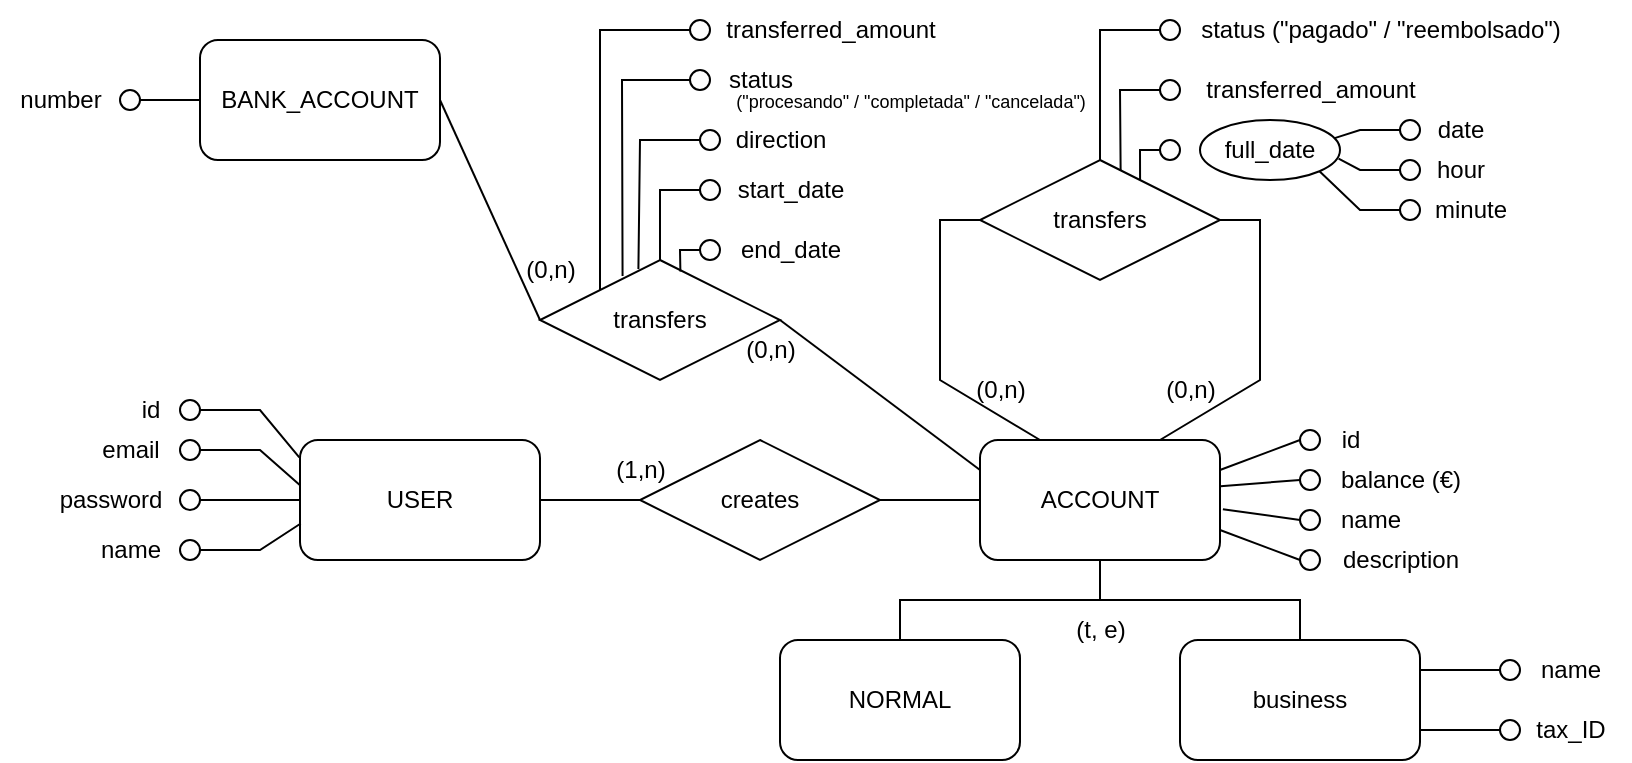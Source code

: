 <mxfile version="20.5.3" type="device"><diagram id="je9uuPg74Gsa15JFJlvO" name="Página-1"><mxGraphModel dx="1038" dy="571" grid="1" gridSize="10" guides="1" tooltips="1" connect="1" arrows="1" fold="1" page="1" pageScale="1" pageWidth="1169" pageHeight="827" math="0" shadow="0"><root><mxCell id="0"/><mxCell id="1" parent="0"/><mxCell id="WXxdIKW9CKtYQgpEcn21-1" value="USER" style="rounded=1;whiteSpace=wrap;html=1;" vertex="1" parent="1"><mxGeometry x="200" y="230" width="120" height="60" as="geometry"/></mxCell><mxCell id="WXxdIKW9CKtYQgpEcn21-2" value="ACCOUNT" style="rounded=1;whiteSpace=wrap;html=1;" vertex="1" parent="1"><mxGeometry x="540" y="230" width="120" height="60" as="geometry"/></mxCell><mxCell id="WXxdIKW9CKtYQgpEcn21-3" value="" style="ellipse;whiteSpace=wrap;html=1;aspect=fixed;" vertex="1" parent="1"><mxGeometry x="140" y="230" width="10" height="10" as="geometry"/></mxCell><mxCell id="WXxdIKW9CKtYQgpEcn21-4" value="" style="ellipse;whiteSpace=wrap;html=1;aspect=fixed;" vertex="1" parent="1"><mxGeometry x="140" y="255" width="10" height="10" as="geometry"/></mxCell><mxCell id="WXxdIKW9CKtYQgpEcn21-6" value="" style="ellipse;whiteSpace=wrap;html=1;aspect=fixed;" vertex="1" parent="1"><mxGeometry x="140" y="280" width="10" height="10" as="geometry"/></mxCell><mxCell id="WXxdIKW9CKtYQgpEcn21-7" value="email" style="text;html=1;align=center;verticalAlign=middle;resizable=0;points=[];autosize=1;strokeColor=none;fillColor=none;" vertex="1" parent="1"><mxGeometry x="90" y="220" width="50" height="30" as="geometry"/></mxCell><mxCell id="WXxdIKW9CKtYQgpEcn21-8" value="password" style="text;html=1;align=center;verticalAlign=middle;resizable=0;points=[];autosize=1;strokeColor=none;fillColor=none;" vertex="1" parent="1"><mxGeometry x="70" y="245" width="70" height="30" as="geometry"/></mxCell><mxCell id="WXxdIKW9CKtYQgpEcn21-9" value="name" style="text;html=1;align=center;verticalAlign=middle;resizable=0;points=[];autosize=1;strokeColor=none;fillColor=none;" vertex="1" parent="1"><mxGeometry x="90" y="270" width="50" height="30" as="geometry"/></mxCell><mxCell id="WXxdIKW9CKtYQgpEcn21-10" value="" style="ellipse;whiteSpace=wrap;html=1;aspect=fixed;fillColor=#FFFFFF;" vertex="1" parent="1"><mxGeometry x="140" y="210" width="10" height="10" as="geometry"/></mxCell><mxCell id="WXxdIKW9CKtYQgpEcn21-12" value="id" style="text;html=1;align=center;verticalAlign=middle;resizable=0;points=[];autosize=1;strokeColor=none;fillColor=none;" vertex="1" parent="1"><mxGeometry x="110" y="200" width="30" height="30" as="geometry"/></mxCell><mxCell id="WXxdIKW9CKtYQgpEcn21-13" value="" style="endArrow=none;html=1;rounded=0;exitX=1;exitY=0.5;exitDx=0;exitDy=0;entryX=-0.003;entryY=0.144;entryDx=0;entryDy=0;entryPerimeter=0;" edge="1" parent="1" source="WXxdIKW9CKtYQgpEcn21-10" target="WXxdIKW9CKtYQgpEcn21-1"><mxGeometry width="50" height="50" relative="1" as="geometry"><mxPoint x="190" y="280" as="sourcePoint"/><mxPoint x="240" y="230" as="targetPoint"/><Array as="points"><mxPoint x="180" y="215"/></Array></mxGeometry></mxCell><mxCell id="WXxdIKW9CKtYQgpEcn21-14" value="" style="endArrow=none;html=1;rounded=0;exitX=1;exitY=0.5;exitDx=0;exitDy=0;entryX=-0.001;entryY=0.376;entryDx=0;entryDy=0;entryPerimeter=0;" edge="1" parent="1" source="WXxdIKW9CKtYQgpEcn21-3" target="WXxdIKW9CKtYQgpEcn21-1"><mxGeometry width="50" height="50" relative="1" as="geometry"><mxPoint x="160" y="225" as="sourcePoint"/><mxPoint x="209.64" y="248.64" as="targetPoint"/><Array as="points"><mxPoint x="180" y="235"/></Array></mxGeometry></mxCell><mxCell id="WXxdIKW9CKtYQgpEcn21-15" value="" style="endArrow=none;html=1;rounded=0;exitX=1;exitY=0.5;exitDx=0;exitDy=0;entryX=0;entryY=0.5;entryDx=0;entryDy=0;" edge="1" parent="1" source="WXxdIKW9CKtYQgpEcn21-4" target="WXxdIKW9CKtYQgpEcn21-1"><mxGeometry width="50" height="50" relative="1" as="geometry"><mxPoint x="160" y="245" as="sourcePoint"/><mxPoint x="209.88" y="262.56" as="targetPoint"/></mxGeometry></mxCell><mxCell id="WXxdIKW9CKtYQgpEcn21-16" value="" style="endArrow=none;html=1;rounded=0;exitX=1;exitY=0.5;exitDx=0;exitDy=0;entryX=0.003;entryY=0.696;entryDx=0;entryDy=0;entryPerimeter=0;" edge="1" parent="1" source="WXxdIKW9CKtYQgpEcn21-6" target="WXxdIKW9CKtYQgpEcn21-1"><mxGeometry width="50" height="50" relative="1" as="geometry"><mxPoint x="170" y="255" as="sourcePoint"/><mxPoint x="219.88" y="272.56" as="targetPoint"/><Array as="points"><mxPoint x="180" y="285"/></Array></mxGeometry></mxCell><mxCell id="WXxdIKW9CKtYQgpEcn21-17" value="creates" style="shape=rhombus;perimeter=rhombusPerimeter;whiteSpace=wrap;html=1;align=center;" vertex="1" parent="1"><mxGeometry x="370" y="230" width="120" height="60" as="geometry"/></mxCell><mxCell id="WXxdIKW9CKtYQgpEcn21-18" value="" style="endArrow=none;html=1;rounded=0;exitX=1;exitY=0.5;exitDx=0;exitDy=0;entryX=0;entryY=0.5;entryDx=0;entryDy=0;" edge="1" parent="1" source="WXxdIKW9CKtYQgpEcn21-1" target="WXxdIKW9CKtYQgpEcn21-17"><mxGeometry width="50" height="50" relative="1" as="geometry"><mxPoint x="180" y="265" as="sourcePoint"/><mxPoint x="229.88" y="282.56" as="targetPoint"/></mxGeometry></mxCell><mxCell id="WXxdIKW9CKtYQgpEcn21-19" value="" style="endArrow=none;html=1;rounded=0;exitX=1;exitY=0.5;exitDx=0;exitDy=0;entryX=0;entryY=0.5;entryDx=0;entryDy=0;" edge="1" parent="1" source="WXxdIKW9CKtYQgpEcn21-17" target="WXxdIKW9CKtYQgpEcn21-2"><mxGeometry width="50" height="50" relative="1" as="geometry"><mxPoint x="330" y="270" as="sourcePoint"/><mxPoint x="380" y="270" as="targetPoint"/></mxGeometry></mxCell><mxCell id="WXxdIKW9CKtYQgpEcn21-20" value="(1,n)" style="text;html=1;align=center;verticalAlign=middle;resizable=0;points=[];autosize=1;strokeColor=none;fillColor=none;" vertex="1" parent="1"><mxGeometry x="345" y="230" width="50" height="30" as="geometry"/></mxCell><mxCell id="WXxdIKW9CKtYQgpEcn21-22" value="balance (€)" style="text;html=1;align=center;verticalAlign=middle;resizable=0;points=[];autosize=1;strokeColor=none;fillColor=none;" vertex="1" parent="1"><mxGeometry x="710" y="235" width="80" height="30" as="geometry"/></mxCell><mxCell id="WXxdIKW9CKtYQgpEcn21-23" value="" style="ellipse;whiteSpace=wrap;html=1;aspect=fixed;" vertex="1" parent="1"><mxGeometry x="700" y="245" width="10" height="10" as="geometry"/></mxCell><mxCell id="WXxdIKW9CKtYQgpEcn21-24" value="name" style="text;html=1;align=center;verticalAlign=middle;resizable=0;points=[];autosize=1;strokeColor=none;fillColor=none;" vertex="1" parent="1"><mxGeometry x="710" y="255" width="50" height="30" as="geometry"/></mxCell><mxCell id="WXxdIKW9CKtYQgpEcn21-25" value="description" style="text;html=1;align=center;verticalAlign=middle;resizable=0;points=[];autosize=1;strokeColor=none;fillColor=none;" vertex="1" parent="1"><mxGeometry x="710" y="275" width="80" height="30" as="geometry"/></mxCell><mxCell id="WXxdIKW9CKtYQgpEcn21-26" value="id" style="text;html=1;align=center;verticalAlign=middle;resizable=0;points=[];autosize=1;strokeColor=none;fillColor=none;" vertex="1" parent="1"><mxGeometry x="710" y="215" width="30" height="30" as="geometry"/></mxCell><mxCell id="WXxdIKW9CKtYQgpEcn21-27" value="" style="ellipse;whiteSpace=wrap;html=1;aspect=fixed;" vertex="1" parent="1"><mxGeometry x="700" y="265" width="10" height="10" as="geometry"/></mxCell><mxCell id="WXxdIKW9CKtYQgpEcn21-28" value="" style="ellipse;whiteSpace=wrap;html=1;aspect=fixed;" vertex="1" parent="1"><mxGeometry x="700" y="285" width="10" height="10" as="geometry"/></mxCell><mxCell id="WXxdIKW9CKtYQgpEcn21-29" value="" style="ellipse;whiteSpace=wrap;html=1;aspect=fixed;fillColor=#FFFFFF;" vertex="1" parent="1"><mxGeometry x="700" y="225" width="10" height="10" as="geometry"/></mxCell><mxCell id="WXxdIKW9CKtYQgpEcn21-30" value="" style="endArrow=none;html=1;rounded=0;exitX=1;exitY=0.25;exitDx=0;exitDy=0;entryX=0;entryY=0.5;entryDx=0;entryDy=0;" edge="1" parent="1" source="WXxdIKW9CKtYQgpEcn21-2" target="WXxdIKW9CKtYQgpEcn21-29"><mxGeometry width="50" height="50" relative="1" as="geometry"><mxPoint x="500" y="270" as="sourcePoint"/><mxPoint x="550" y="270" as="targetPoint"/></mxGeometry></mxCell><mxCell id="WXxdIKW9CKtYQgpEcn21-31" value="" style="endArrow=none;html=1;rounded=0;exitX=1.002;exitY=0.385;exitDx=0;exitDy=0;entryX=0;entryY=0.5;entryDx=0;entryDy=0;exitPerimeter=0;" edge="1" parent="1" source="WXxdIKW9CKtYQgpEcn21-2" target="WXxdIKW9CKtYQgpEcn21-23"><mxGeometry width="50" height="50" relative="1" as="geometry"><mxPoint x="670" y="255" as="sourcePoint"/><mxPoint x="710" y="240" as="targetPoint"/></mxGeometry></mxCell><mxCell id="WXxdIKW9CKtYQgpEcn21-32" value="" style="endArrow=none;html=1;rounded=0;exitX=1.012;exitY=0.577;exitDx=0;exitDy=0;entryX=0;entryY=0.5;entryDx=0;entryDy=0;exitPerimeter=0;" edge="1" parent="1" source="WXxdIKW9CKtYQgpEcn21-2" target="WXxdIKW9CKtYQgpEcn21-27"><mxGeometry width="50" height="50" relative="1" as="geometry"><mxPoint x="680" y="265" as="sourcePoint"/><mxPoint x="720" y="250" as="targetPoint"/></mxGeometry></mxCell><mxCell id="WXxdIKW9CKtYQgpEcn21-33" value="" style="endArrow=none;html=1;rounded=0;exitX=1;exitY=0.75;exitDx=0;exitDy=0;entryX=0;entryY=0.5;entryDx=0;entryDy=0;" edge="1" parent="1" source="WXxdIKW9CKtYQgpEcn21-2" target="WXxdIKW9CKtYQgpEcn21-28"><mxGeometry width="50" height="50" relative="1" as="geometry"><mxPoint x="690" y="275" as="sourcePoint"/><mxPoint x="730" y="260" as="targetPoint"/></mxGeometry></mxCell><mxCell id="WXxdIKW9CKtYQgpEcn21-34" value="NORMAL" style="rounded=1;whiteSpace=wrap;html=1;" vertex="1" parent="1"><mxGeometry x="440" y="330" width="120" height="60" as="geometry"/></mxCell><mxCell id="WXxdIKW9CKtYQgpEcn21-35" value="business" style="rounded=1;whiteSpace=wrap;html=1;" vertex="1" parent="1"><mxGeometry x="640" y="330" width="120" height="60" as="geometry"/></mxCell><mxCell id="WXxdIKW9CKtYQgpEcn21-36" value="" style="endArrow=none;html=1;rounded=0;exitX=0.5;exitY=0;exitDx=0;exitDy=0;entryX=0.5;entryY=0;entryDx=0;entryDy=0;" edge="1" parent="1" source="WXxdIKW9CKtYQgpEcn21-34" target="WXxdIKW9CKtYQgpEcn21-35"><mxGeometry width="50" height="50" relative="1" as="geometry"><mxPoint x="520" y="380" as="sourcePoint"/><mxPoint x="570" y="330" as="targetPoint"/><Array as="points"><mxPoint x="500" y="310"/><mxPoint x="700" y="310"/></Array></mxGeometry></mxCell><mxCell id="WXxdIKW9CKtYQgpEcn21-37" value="" style="endArrow=none;html=1;rounded=0;exitX=0.5;exitY=1;exitDx=0;exitDy=0;" edge="1" parent="1" source="WXxdIKW9CKtYQgpEcn21-2"><mxGeometry width="50" height="50" relative="1" as="geometry"><mxPoint x="510" y="340" as="sourcePoint"/><mxPoint x="600" y="310" as="targetPoint"/><Array as="points"><mxPoint x="600" y="300"/></Array></mxGeometry></mxCell><mxCell id="WXxdIKW9CKtYQgpEcn21-38" value="" style="ellipse;whiteSpace=wrap;html=1;aspect=fixed;" vertex="1" parent="1"><mxGeometry x="800" y="340" width="10" height="10" as="geometry"/></mxCell><mxCell id="WXxdIKW9CKtYQgpEcn21-39" value="" style="ellipse;whiteSpace=wrap;html=1;aspect=fixed;" vertex="1" parent="1"><mxGeometry x="800" y="370" width="10" height="10" as="geometry"/></mxCell><mxCell id="WXxdIKW9CKtYQgpEcn21-40" value="name" style="text;html=1;align=center;verticalAlign=middle;resizable=0;points=[];autosize=1;strokeColor=none;fillColor=none;" vertex="1" parent="1"><mxGeometry x="810" y="330" width="50" height="30" as="geometry"/></mxCell><mxCell id="WXxdIKW9CKtYQgpEcn21-41" value="tax_ID" style="text;html=1;align=center;verticalAlign=middle;resizable=0;points=[];autosize=1;strokeColor=none;fillColor=none;" vertex="1" parent="1"><mxGeometry x="805" y="360" width="60" height="30" as="geometry"/></mxCell><mxCell id="WXxdIKW9CKtYQgpEcn21-42" value="" style="endArrow=none;html=1;rounded=0;exitX=1;exitY=0.25;exitDx=0;exitDy=0;entryX=0;entryY=0.5;entryDx=0;entryDy=0;" edge="1" parent="1" source="WXxdIKW9CKtYQgpEcn21-35" target="WXxdIKW9CKtYQgpEcn21-38"><mxGeometry width="50" height="50" relative="1" as="geometry"><mxPoint x="765.24" y="330" as="sourcePoint"/><mxPoint x="805" y="326.9" as="targetPoint"/></mxGeometry></mxCell><mxCell id="WXxdIKW9CKtYQgpEcn21-43" value="" style="endArrow=none;html=1;rounded=0;exitX=1;exitY=0.75;exitDx=0;exitDy=0;entryX=0;entryY=0.5;entryDx=0;entryDy=0;" edge="1" parent="1" source="WXxdIKW9CKtYQgpEcn21-35" target="WXxdIKW9CKtYQgpEcn21-39"><mxGeometry width="50" height="50" relative="1" as="geometry"><mxPoint x="770" y="355" as="sourcePoint"/><mxPoint x="810" y="355" as="targetPoint"/></mxGeometry></mxCell><mxCell id="WXxdIKW9CKtYQgpEcn21-44" value="(t, e)" style="text;html=1;align=center;verticalAlign=middle;resizable=0;points=[];autosize=1;strokeColor=none;fillColor=none;" vertex="1" parent="1"><mxGeometry x="575" y="310" width="50" height="30" as="geometry"/></mxCell><mxCell id="WXxdIKW9CKtYQgpEcn21-45" value="transfers" style="shape=rhombus;perimeter=rhombusPerimeter;whiteSpace=wrap;html=1;align=center;" vertex="1" parent="1"><mxGeometry x="540" y="90" width="120" height="60" as="geometry"/></mxCell><mxCell id="WXxdIKW9CKtYQgpEcn21-46" value="" style="endArrow=none;html=1;rounded=0;entryX=0.25;entryY=0;entryDx=0;entryDy=0;exitX=0;exitY=0.5;exitDx=0;exitDy=0;" edge="1" parent="1" source="WXxdIKW9CKtYQgpEcn21-45" target="WXxdIKW9CKtYQgpEcn21-2"><mxGeometry width="50" height="50" relative="1" as="geometry"><mxPoint x="460" y="260" as="sourcePoint"/><mxPoint x="510" y="210" as="targetPoint"/><Array as="points"><mxPoint x="520" y="120"/><mxPoint x="520" y="200"/></Array></mxGeometry></mxCell><mxCell id="WXxdIKW9CKtYQgpEcn21-47" value="" style="endArrow=none;html=1;rounded=0;entryX=0.75;entryY=0;entryDx=0;entryDy=0;exitX=1;exitY=0.5;exitDx=0;exitDy=0;" edge="1" parent="1" source="WXxdIKW9CKtYQgpEcn21-45" target="WXxdIKW9CKtYQgpEcn21-2"><mxGeometry width="50" height="50" relative="1" as="geometry"><mxPoint x="550" y="130" as="sourcePoint"/><mxPoint x="580" y="240" as="targetPoint"/><Array as="points"><mxPoint x="680" y="120"/><mxPoint x="680" y="200"/></Array></mxGeometry></mxCell><mxCell id="WXxdIKW9CKtYQgpEcn21-48" value="(0,n)" style="text;html=1;align=center;verticalAlign=middle;resizable=0;points=[];autosize=1;strokeColor=none;fillColor=none;" vertex="1" parent="1"><mxGeometry x="525" y="190" width="50" height="30" as="geometry"/></mxCell><mxCell id="WXxdIKW9CKtYQgpEcn21-49" value="(0,n)" style="text;html=1;align=center;verticalAlign=middle;resizable=0;points=[];autosize=1;strokeColor=none;fillColor=none;" vertex="1" parent="1"><mxGeometry x="620" y="190" width="50" height="30" as="geometry"/></mxCell><mxCell id="WXxdIKW9CKtYQgpEcn21-50" value="transferred_amount" style="text;html=1;align=center;verticalAlign=middle;resizable=0;points=[];autosize=1;strokeColor=none;fillColor=none;" vertex="1" parent="1"><mxGeometry x="640" y="40" width="130" height="30" as="geometry"/></mxCell><mxCell id="WXxdIKW9CKtYQgpEcn21-51" value="" style="ellipse;whiteSpace=wrap;html=1;aspect=fixed;" vertex="1" parent="1"><mxGeometry x="630" y="20" width="10" height="10" as="geometry"/></mxCell><mxCell id="WXxdIKW9CKtYQgpEcn21-52" value="" style="ellipse;whiteSpace=wrap;html=1;aspect=fixed;" vertex="1" parent="1"><mxGeometry x="630" y="80" width="10" height="10" as="geometry"/></mxCell><mxCell id="WXxdIKW9CKtYQgpEcn21-53" value="full_date" style="ellipse;whiteSpace=wrap;html=1;" vertex="1" parent="1"><mxGeometry x="650" y="70" width="70" height="30" as="geometry"/></mxCell><mxCell id="WXxdIKW9CKtYQgpEcn21-55" value="" style="ellipse;whiteSpace=wrap;html=1;aspect=fixed;" vertex="1" parent="1"><mxGeometry x="750" y="70" width="10" height="10" as="geometry"/></mxCell><mxCell id="WXxdIKW9CKtYQgpEcn21-56" value="date" style="text;html=1;align=center;verticalAlign=middle;resizable=0;points=[];autosize=1;strokeColor=none;fillColor=none;" vertex="1" parent="1"><mxGeometry x="755" y="60" width="50" height="30" as="geometry"/></mxCell><mxCell id="WXxdIKW9CKtYQgpEcn21-57" value="hour" style="text;html=1;align=center;verticalAlign=middle;resizable=0;points=[];autosize=1;strokeColor=none;fillColor=none;" vertex="1" parent="1"><mxGeometry x="755" y="80" width="50" height="30" as="geometry"/></mxCell><mxCell id="WXxdIKW9CKtYQgpEcn21-58" value="minute" style="text;html=1;align=center;verticalAlign=middle;resizable=0;points=[];autosize=1;strokeColor=none;fillColor=none;" vertex="1" parent="1"><mxGeometry x="755" y="100" width="60" height="30" as="geometry"/></mxCell><mxCell id="WXxdIKW9CKtYQgpEcn21-59" value="" style="ellipse;whiteSpace=wrap;html=1;aspect=fixed;" vertex="1" parent="1"><mxGeometry x="750" y="90" width="10" height="10" as="geometry"/></mxCell><mxCell id="WXxdIKW9CKtYQgpEcn21-60" value="" style="ellipse;whiteSpace=wrap;html=1;aspect=fixed;" vertex="1" parent="1"><mxGeometry x="750" y="110" width="10" height="10" as="geometry"/></mxCell><mxCell id="WXxdIKW9CKtYQgpEcn21-61" value="" style="ellipse;whiteSpace=wrap;html=1;aspect=fixed;" vertex="1" parent="1"><mxGeometry x="630" y="50" width="10" height="10" as="geometry"/></mxCell><mxCell id="WXxdIKW9CKtYQgpEcn21-62" value="status (&quot;pagado&quot; / &quot;reembolsado&quot;)" style="text;html=1;align=center;verticalAlign=middle;resizable=0;points=[];autosize=1;strokeColor=none;fillColor=none;" vertex="1" parent="1"><mxGeometry x="640" y="10" width="200" height="30" as="geometry"/></mxCell><mxCell id="WXxdIKW9CKtYQgpEcn21-66" value="" style="endArrow=none;html=1;rounded=0;entryX=0;entryY=0.5;entryDx=0;entryDy=0;exitX=0.5;exitY=0;exitDx=0;exitDy=0;" edge="1" parent="1" source="WXxdIKW9CKtYQgpEcn21-45" target="WXxdIKW9CKtYQgpEcn21-51"><mxGeometry width="50" height="50" relative="1" as="geometry"><mxPoint x="600" y="80" as="sourcePoint"/><mxPoint x="620" y="39.6" as="targetPoint"/><Array as="points"><mxPoint x="600" y="25"/></Array></mxGeometry></mxCell><mxCell id="WXxdIKW9CKtYQgpEcn21-67" value="" style="endArrow=none;html=1;rounded=0;exitX=0.586;exitY=0.089;exitDx=0;exitDy=0;entryX=0;entryY=0.5;entryDx=0;entryDy=0;exitPerimeter=0;" edge="1" parent="1" source="WXxdIKW9CKtYQgpEcn21-45" target="WXxdIKW9CKtYQgpEcn21-61"><mxGeometry width="50" height="50" relative="1" as="geometry"><mxPoint x="610" y="100" as="sourcePoint"/><mxPoint x="640" y="35" as="targetPoint"/><Array as="points"><mxPoint x="610" y="55"/></Array></mxGeometry></mxCell><mxCell id="WXxdIKW9CKtYQgpEcn21-68" value="" style="endArrow=none;html=1;rounded=0;entryX=0;entryY=0.5;entryDx=0;entryDy=0;exitX=0.667;exitY=0.167;exitDx=0;exitDy=0;exitPerimeter=0;" edge="1" parent="1" source="WXxdIKW9CKtYQgpEcn21-45" target="WXxdIKW9CKtYQgpEcn21-52"><mxGeometry width="50" height="50" relative="1" as="geometry"><mxPoint x="620" y="100" as="sourcePoint"/><mxPoint x="640.0" y="65" as="targetPoint"/><Array as="points"><mxPoint x="620" y="85"/></Array></mxGeometry></mxCell><mxCell id="WXxdIKW9CKtYQgpEcn21-69" value="" style="endArrow=none;html=1;rounded=0;exitX=0.956;exitY=0.307;exitDx=0;exitDy=0;entryX=0;entryY=0.5;entryDx=0;entryDy=0;exitPerimeter=0;" edge="1" parent="1" source="WXxdIKW9CKtYQgpEcn21-53" target="WXxdIKW9CKtYQgpEcn21-55"><mxGeometry width="50" height="50" relative="1" as="geometry"><mxPoint x="630.32" y="115.34" as="sourcePoint"/><mxPoint x="650.0" y="75" as="targetPoint"/><Array as="points"><mxPoint x="730" y="75"/></Array></mxGeometry></mxCell><mxCell id="WXxdIKW9CKtYQgpEcn21-70" value="" style="endArrow=none;html=1;rounded=0;exitX=0.99;exitY=0.644;exitDx=0;exitDy=0;entryX=0;entryY=0.5;entryDx=0;entryDy=0;exitPerimeter=0;" edge="1" parent="1" source="WXxdIKW9CKtYQgpEcn21-53" target="WXxdIKW9CKtYQgpEcn21-59"><mxGeometry width="50" height="50" relative="1" as="geometry"><mxPoint x="726.92" y="89.21" as="sourcePoint"/><mxPoint x="760" y="85" as="targetPoint"/><Array as="points"><mxPoint x="730" y="95"/></Array></mxGeometry></mxCell><mxCell id="WXxdIKW9CKtYQgpEcn21-71" value="" style="endArrow=none;html=1;rounded=0;exitX=1;exitY=1;exitDx=0;exitDy=0;entryX=0;entryY=0.5;entryDx=0;entryDy=0;" edge="1" parent="1" source="WXxdIKW9CKtYQgpEcn21-53" target="WXxdIKW9CKtYQgpEcn21-60"><mxGeometry width="50" height="50" relative="1" as="geometry"><mxPoint x="736.92" y="99.21" as="sourcePoint"/><mxPoint x="770" y="95" as="targetPoint"/><Array as="points"><mxPoint x="730" y="115"/></Array></mxGeometry></mxCell><mxCell id="WXxdIKW9CKtYQgpEcn21-72" value="BANK_ACCOUNT" style="rounded=1;whiteSpace=wrap;html=1;" vertex="1" parent="1"><mxGeometry x="150" y="30" width="120" height="60" as="geometry"/></mxCell><mxCell id="WXxdIKW9CKtYQgpEcn21-77" value="number" style="text;html=1;align=center;verticalAlign=middle;resizable=0;points=[];autosize=1;strokeColor=none;fillColor=none;" vertex="1" parent="1"><mxGeometry x="50" y="45" width="60" height="30" as="geometry"/></mxCell><mxCell id="WXxdIKW9CKtYQgpEcn21-78" value="" style="ellipse;whiteSpace=wrap;html=1;aspect=fixed;fillColor=#FFFFFF;" vertex="1" parent="1"><mxGeometry x="110" y="55" width="10" height="10" as="geometry"/></mxCell><mxCell id="WXxdIKW9CKtYQgpEcn21-79" value="" style="endArrow=none;html=1;rounded=0;exitX=1;exitY=0.5;exitDx=0;exitDy=0;entryX=0;entryY=0.5;entryDx=0;entryDy=0;" edge="1" parent="1" source="WXxdIKW9CKtYQgpEcn21-78" target="WXxdIKW9CKtYQgpEcn21-72"><mxGeometry width="50" height="50" relative="1" as="geometry"><mxPoint x="40" y="10" as="sourcePoint"/><mxPoint x="120" y="30" as="targetPoint"/></mxGeometry></mxCell><mxCell id="WXxdIKW9CKtYQgpEcn21-85" value="transfers" style="shape=rhombus;perimeter=rhombusPerimeter;whiteSpace=wrap;html=1;align=center;" vertex="1" parent="1"><mxGeometry x="320" y="140" width="120" height="60" as="geometry"/></mxCell><mxCell id="WXxdIKW9CKtYQgpEcn21-86" value="" style="endArrow=none;html=1;rounded=0;entryX=1;entryY=0.5;entryDx=0;entryDy=0;exitX=0;exitY=0.25;exitDx=0;exitDy=0;" edge="1" parent="1" source="WXxdIKW9CKtYQgpEcn21-2" target="WXxdIKW9CKtYQgpEcn21-85"><mxGeometry width="50" height="50" relative="1" as="geometry"><mxPoint x="370" y="210" as="sourcePoint"/><mxPoint x="420" y="160" as="targetPoint"/></mxGeometry></mxCell><mxCell id="WXxdIKW9CKtYQgpEcn21-87" value="" style="endArrow=none;html=1;rounded=0;entryX=1;entryY=0.5;entryDx=0;entryDy=0;exitX=0;exitY=0.5;exitDx=0;exitDy=0;" edge="1" parent="1" source="WXxdIKW9CKtYQgpEcn21-85" target="WXxdIKW9CKtYQgpEcn21-72"><mxGeometry width="50" height="50" relative="1" as="geometry"><mxPoint x="370" y="210" as="sourcePoint"/><mxPoint x="420" y="160" as="targetPoint"/></mxGeometry></mxCell><mxCell id="WXxdIKW9CKtYQgpEcn21-88" value="(0,n)" style="text;html=1;align=center;verticalAlign=middle;resizable=0;points=[];autosize=1;strokeColor=none;fillColor=none;" vertex="1" parent="1"><mxGeometry x="300" y="130" width="50" height="30" as="geometry"/></mxCell><mxCell id="WXxdIKW9CKtYQgpEcn21-89" value="(0,n)" style="text;html=1;align=center;verticalAlign=middle;resizable=0;points=[];autosize=1;strokeColor=none;fillColor=none;" vertex="1" parent="1"><mxGeometry x="410" y="170" width="50" height="30" as="geometry"/></mxCell><mxCell id="WXxdIKW9CKtYQgpEcn21-98" value="" style="ellipse;whiteSpace=wrap;html=1;aspect=fixed;" vertex="1" parent="1"><mxGeometry x="395" y="45" width="10" height="10" as="geometry"/></mxCell><mxCell id="WXxdIKW9CKtYQgpEcn21-102" value="" style="ellipse;whiteSpace=wrap;html=1;aspect=fixed;" vertex="1" parent="1"><mxGeometry x="400" y="75" width="10" height="10" as="geometry"/></mxCell><mxCell id="WXxdIKW9CKtYQgpEcn21-103" value="direction" style="text;html=1;align=center;verticalAlign=middle;resizable=0;points=[];autosize=1;strokeColor=none;fillColor=none;" vertex="1" parent="1"><mxGeometry x="405" y="65" width="70" height="30" as="geometry"/></mxCell><mxCell id="WXxdIKW9CKtYQgpEcn21-104" value="&lt;font style=&quot;font-size: 9px;&quot;&gt;(&quot;procesando&quot; / &quot;completada&quot; / &quot;cancelada&quot;)&lt;/font&gt;" style="text;html=1;align=center;verticalAlign=middle;resizable=0;points=[];autosize=1;strokeColor=none;fillColor=none;" vertex="1" parent="1"><mxGeometry x="405" y="45" width="200" height="30" as="geometry"/></mxCell><mxCell id="WXxdIKW9CKtYQgpEcn21-105" value="&lt;span style=&quot;color: rgba(0, 0, 0, 0); font-family: monospace; font-size: 0px; text-align: start;&quot;&gt;%3CmxGraphModel%3E%3Croot%3E%3CmxCell%20id%3D%220%22%2F%3E%3CmxCell%20id%3D%221%22%20parent%3D%220%22%2F%3E%3CmxCell%20id%3D%222%22%20value%3D%22status%20(%26quot%3Bpagado%26quot%3B%20%2F%20%26quot%3Breembolsado%26quot%3B)%22%20style%3D%22text%3Bhtml%3D1%3Balign%3Dcenter%3BverticalAlign%3Dmiddle%3Bresizable%3D0%3Bpoints%3D%5B%5D%3Bautosize%3D1%3BstrokeColor%3Dnone%3BfillColor%3Dnone%3B%22%20vertex%3D%221%22%20parent%3D%221%22%3E%3CmxGeometry%20x%3D%22640%22%20y%3D%2210%22%20width%3D%22200%22%20height%3D%2230%22%20as%3D%22geometry%22%2F%3E%3C%2FmxCell%3E%3C%2Froot%3E%3C%2FmxGraphModel%3E&lt;/span&gt;&lt;span style=&quot;color: rgba(0, 0, 0, 0); font-family: monospace; font-size: 0px; text-align: start;&quot;&gt;%3CmxGraphModel%3E%3Croot%3E%3CmxCell%20id%3D%220%22%2F%3E%3CmxCell%20id%3D%221%22%20parent%3D%220%22%2F%3E%3CmxCell%20id%3D%222%22%20value%3D%22status%20(%26quot%3Bpagado%26quot%3B%20%2F%20%26quot%3Breembolsado%26quot%3B)%22%20style%3D%22text%3Bhtml%3D1%3Balign%3Dcenter%3BverticalAlign%3Dmiddle%3Bresizable%3D0%3Bpoints%3D%5B%5D%3Bautosize%3D1%3BstrokeColor%3Dnone%3BfillColor%3Dnone%3B%22%20vertex%3D%221%22%20parent%3D%221%22%3E%3CmxGeometry%20x%3D%22640%22%20y%3D%2210%22%20width%3D%22200%22%20height%3D%2230%22%20as%3D%22geometry%22%2F%3E%3C%2FmxCell%3E%3C%2Froot%3E%3C%2FmxGraphModel%3E&lt;/span&gt;" style="text;html=1;align=center;verticalAlign=middle;resizable=0;points=[];autosize=1;strokeColor=none;fillColor=none;" vertex="1" parent="1"><mxGeometry x="440" y="35" width="20" height="30" as="geometry"/></mxCell><mxCell id="WXxdIKW9CKtYQgpEcn21-106" value="status" style="text;html=1;align=center;verticalAlign=middle;resizable=0;points=[];autosize=1;strokeColor=none;fillColor=none;" vertex="1" parent="1"><mxGeometry x="400" y="35" width="60" height="30" as="geometry"/></mxCell><mxCell id="WXxdIKW9CKtYQgpEcn21-109" value="" style="ellipse;whiteSpace=wrap;html=1;aspect=fixed;" vertex="1" parent="1"><mxGeometry x="400" y="100" width="10" height="10" as="geometry"/></mxCell><mxCell id="WXxdIKW9CKtYQgpEcn21-110" value="" style="ellipse;whiteSpace=wrap;html=1;aspect=fixed;" vertex="1" parent="1"><mxGeometry x="400" y="130" width="10" height="10" as="geometry"/></mxCell><mxCell id="WXxdIKW9CKtYQgpEcn21-111" value="&lt;font style=&quot;font-size: 12px;&quot;&gt;start_date&lt;/font&gt;" style="text;html=1;align=center;verticalAlign=middle;resizable=0;points=[];autosize=1;strokeColor=none;fillColor=none;fontSize=9;" vertex="1" parent="1"><mxGeometry x="405" y="90" width="80" height="30" as="geometry"/></mxCell><mxCell id="WXxdIKW9CKtYQgpEcn21-113" value="end_date" style="text;html=1;align=center;verticalAlign=middle;resizable=0;points=[];autosize=1;strokeColor=none;fillColor=none;fontSize=12;" vertex="1" parent="1"><mxGeometry x="410" y="120" width="70" height="30" as="geometry"/></mxCell><mxCell id="WXxdIKW9CKtYQgpEcn21-114" value="" style="endArrow=none;html=1;rounded=0;fontSize=12;exitX=0.344;exitY=0.133;exitDx=0;exitDy=0;exitPerimeter=0;entryX=0;entryY=0.5;entryDx=0;entryDy=0;" edge="1" parent="1" source="WXxdIKW9CKtYQgpEcn21-85" target="WXxdIKW9CKtYQgpEcn21-98"><mxGeometry width="50" height="50" relative="1" as="geometry"><mxPoint x="490" y="170" as="sourcePoint"/><mxPoint x="380" y="40" as="targetPoint"/><Array as="points"><mxPoint x="361" y="50"/></Array></mxGeometry></mxCell><mxCell id="WXxdIKW9CKtYQgpEcn21-116" value="" style="endArrow=none;html=1;rounded=0;fontSize=12;exitX=0.41;exitY=0.076;exitDx=0;exitDy=0;exitPerimeter=0;entryX=0;entryY=0.5;entryDx=0;entryDy=0;" edge="1" parent="1" source="WXxdIKW9CKtYQgpEcn21-85" target="WXxdIKW9CKtYQgpEcn21-102"><mxGeometry width="50" height="50" relative="1" as="geometry"><mxPoint x="490" y="170" as="sourcePoint"/><mxPoint x="540" y="120" as="targetPoint"/><Array as="points"><mxPoint x="370" y="80"/></Array></mxGeometry></mxCell><mxCell id="WXxdIKW9CKtYQgpEcn21-117" value="" style="endArrow=none;html=1;rounded=0;fontSize=12;entryX=0;entryY=0.5;entryDx=0;entryDy=0;exitX=0.5;exitY=0;exitDx=0;exitDy=0;" edge="1" parent="1" source="WXxdIKW9CKtYQgpEcn21-85" target="WXxdIKW9CKtYQgpEcn21-109"><mxGeometry width="50" height="50" relative="1" as="geometry"><mxPoint x="390" y="130" as="sourcePoint"/><mxPoint x="410" y="90" as="targetPoint"/><Array as="points"><mxPoint x="380" y="105"/></Array></mxGeometry></mxCell><mxCell id="WXxdIKW9CKtYQgpEcn21-118" value="" style="endArrow=none;html=1;rounded=0;fontSize=12;entryX=0;entryY=0.5;entryDx=0;entryDy=0;exitX=0.585;exitY=0.095;exitDx=0;exitDy=0;exitPerimeter=0;" edge="1" parent="1" source="WXxdIKW9CKtYQgpEcn21-85" target="WXxdIKW9CKtYQgpEcn21-110"><mxGeometry width="50" height="50" relative="1" as="geometry"><mxPoint x="390" y="140" as="sourcePoint"/><mxPoint x="410" y="115" as="targetPoint"/><Array as="points"><mxPoint x="390" y="135"/></Array></mxGeometry></mxCell><mxCell id="WXxdIKW9CKtYQgpEcn21-119" value="transferred_amount" style="text;html=1;align=center;verticalAlign=middle;resizable=0;points=[];autosize=1;strokeColor=none;fillColor=none;" vertex="1" parent="1"><mxGeometry x="400" y="10" width="130" height="30" as="geometry"/></mxCell><mxCell id="WXxdIKW9CKtYQgpEcn21-121" value="" style="ellipse;whiteSpace=wrap;html=1;aspect=fixed;" vertex="1" parent="1"><mxGeometry x="395" y="20" width="10" height="10" as="geometry"/></mxCell><mxCell id="WXxdIKW9CKtYQgpEcn21-122" value="" style="endArrow=none;html=1;rounded=0;fontSize=12;entryX=0;entryY=0.5;entryDx=0;entryDy=0;exitX=0;exitY=0;exitDx=0;exitDy=0;" edge="1" parent="1" source="WXxdIKW9CKtYQgpEcn21-85" target="WXxdIKW9CKtYQgpEcn21-121"><mxGeometry width="50" height="50" relative="1" as="geometry"><mxPoint x="371" y="158" as="sourcePoint"/><mxPoint x="405" y="60" as="targetPoint"/><Array as="points"><mxPoint x="350" y="25"/></Array></mxGeometry></mxCell></root></mxGraphModel></diagram></mxfile>